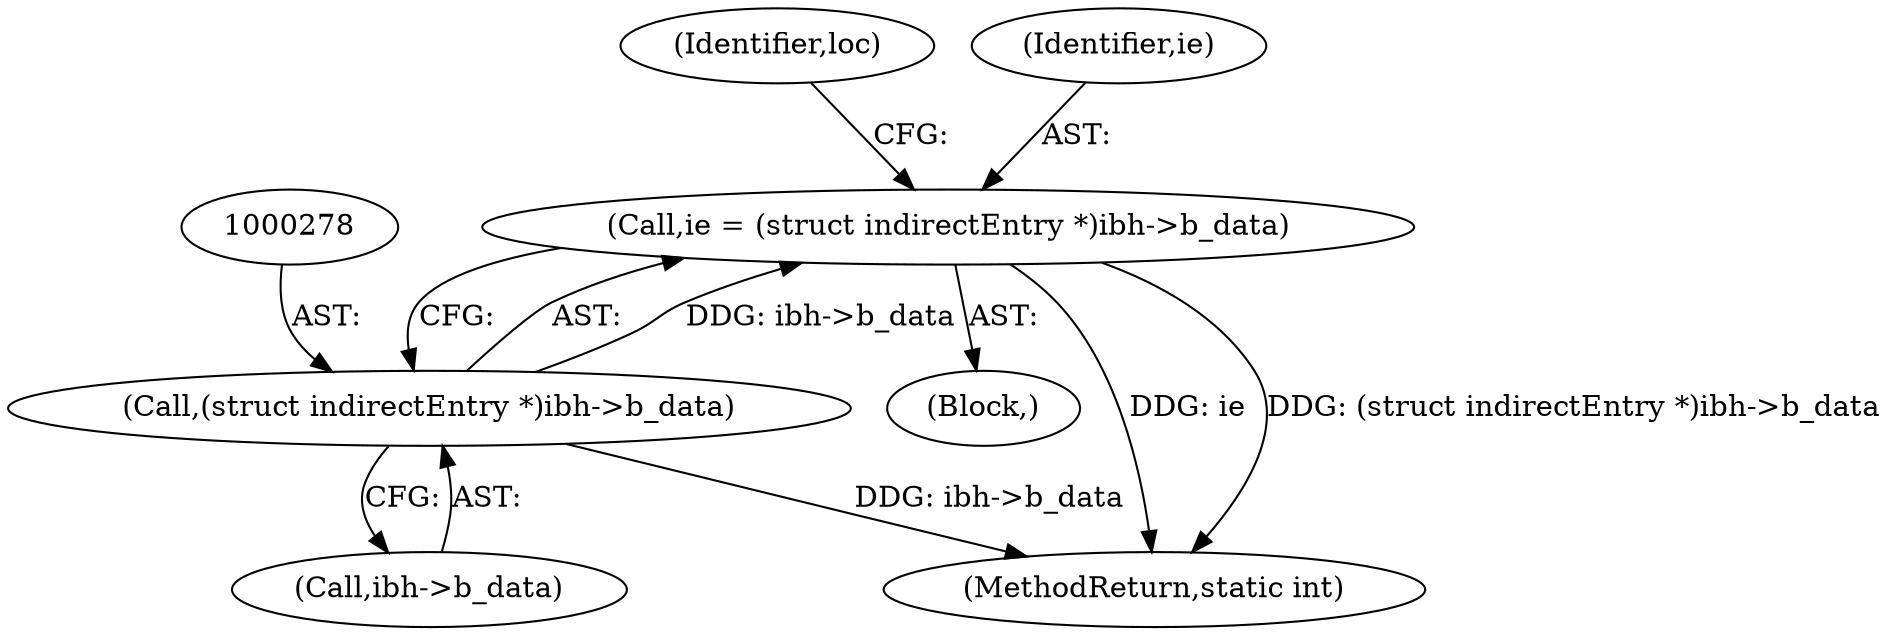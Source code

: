 digraph "0_linux_23b133bdc452aa441fcb9b82cbf6dd05cfd342d0@pointer" {
"1000275" [label="(Call,ie = (struct indirectEntry *)ibh->b_data)"];
"1000277" [label="(Call,(struct indirectEntry *)ibh->b_data)"];
"1000272" [label="(Block,)"];
"1000279" [label="(Call,ibh->b_data)"];
"1000283" [label="(Identifier,loc)"];
"1000277" [label="(Call,(struct indirectEntry *)ibh->b_data)"];
"1000276" [label="(Identifier,ie)"];
"1000275" [label="(Call,ie = (struct indirectEntry *)ibh->b_data)"];
"1001231" [label="(MethodReturn,static int)"];
"1000275" -> "1000272"  [label="AST: "];
"1000275" -> "1000277"  [label="CFG: "];
"1000276" -> "1000275"  [label="AST: "];
"1000277" -> "1000275"  [label="AST: "];
"1000283" -> "1000275"  [label="CFG: "];
"1000275" -> "1001231"  [label="DDG: ie"];
"1000275" -> "1001231"  [label="DDG: (struct indirectEntry *)ibh->b_data"];
"1000277" -> "1000275"  [label="DDG: ibh->b_data"];
"1000277" -> "1000279"  [label="CFG: "];
"1000278" -> "1000277"  [label="AST: "];
"1000279" -> "1000277"  [label="AST: "];
"1000277" -> "1001231"  [label="DDG: ibh->b_data"];
}
